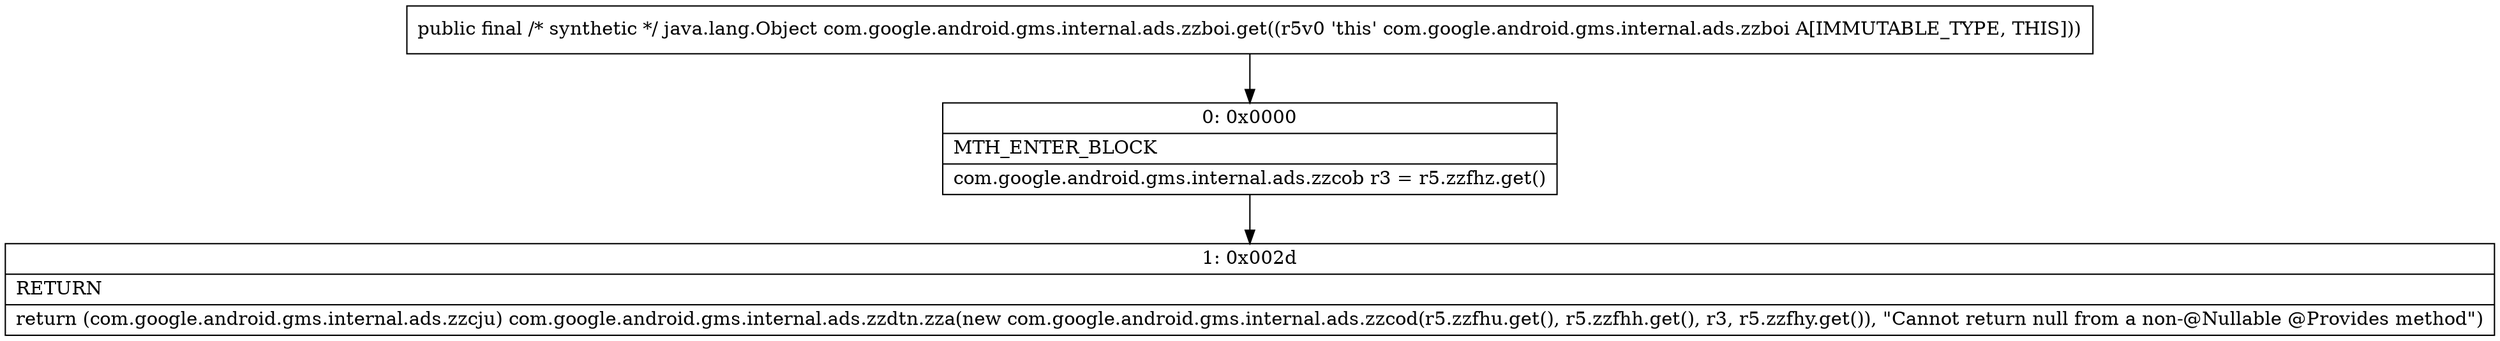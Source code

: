digraph "CFG forcom.google.android.gms.internal.ads.zzboi.get()Ljava\/lang\/Object;" {
Node_0 [shape=record,label="{0\:\ 0x0000|MTH_ENTER_BLOCK\l|com.google.android.gms.internal.ads.zzcob r3 = r5.zzfhz.get()\l}"];
Node_1 [shape=record,label="{1\:\ 0x002d|RETURN\l|return (com.google.android.gms.internal.ads.zzcju) com.google.android.gms.internal.ads.zzdtn.zza(new com.google.android.gms.internal.ads.zzcod(r5.zzfhu.get(), r5.zzfhh.get(), r3, r5.zzfhy.get()), \"Cannot return null from a non\-@Nullable @Provides method\")\l}"];
MethodNode[shape=record,label="{public final \/* synthetic *\/ java.lang.Object com.google.android.gms.internal.ads.zzboi.get((r5v0 'this' com.google.android.gms.internal.ads.zzboi A[IMMUTABLE_TYPE, THIS])) }"];
MethodNode -> Node_0;
Node_0 -> Node_1;
}

